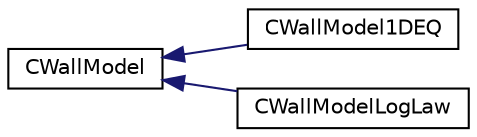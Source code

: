 digraph "Graphical Class Hierarchy"
{
 // LATEX_PDF_SIZE
  edge [fontname="Helvetica",fontsize="10",labelfontname="Helvetica",labelfontsize="10"];
  node [fontname="Helvetica",fontsize="10",shape=record];
  rankdir="LR";
  Node0 [label="CWallModel",height=0.2,width=0.4,color="black", fillcolor="white", style="filled",URL="$classCWallModel.html",tooltip="Base class for defining the LES wall model."];
  Node0 -> Node1 [dir="back",color="midnightblue",fontsize="10",style="solid",fontname="Helvetica"];
  Node1 [label="CWallModel1DEQ",height=0.2,width=0.4,color="black", fillcolor="white", style="filled",URL="$classCWallModel1DEQ.html",tooltip=" "];
  Node0 -> Node2 [dir="back",color="midnightblue",fontsize="10",style="solid",fontname="Helvetica"];
  Node2 [label="CWallModelLogLaw",height=0.2,width=0.4,color="black", fillcolor="white", style="filled",URL="$classCWallModelLogLaw.html",tooltip=" "];
}
